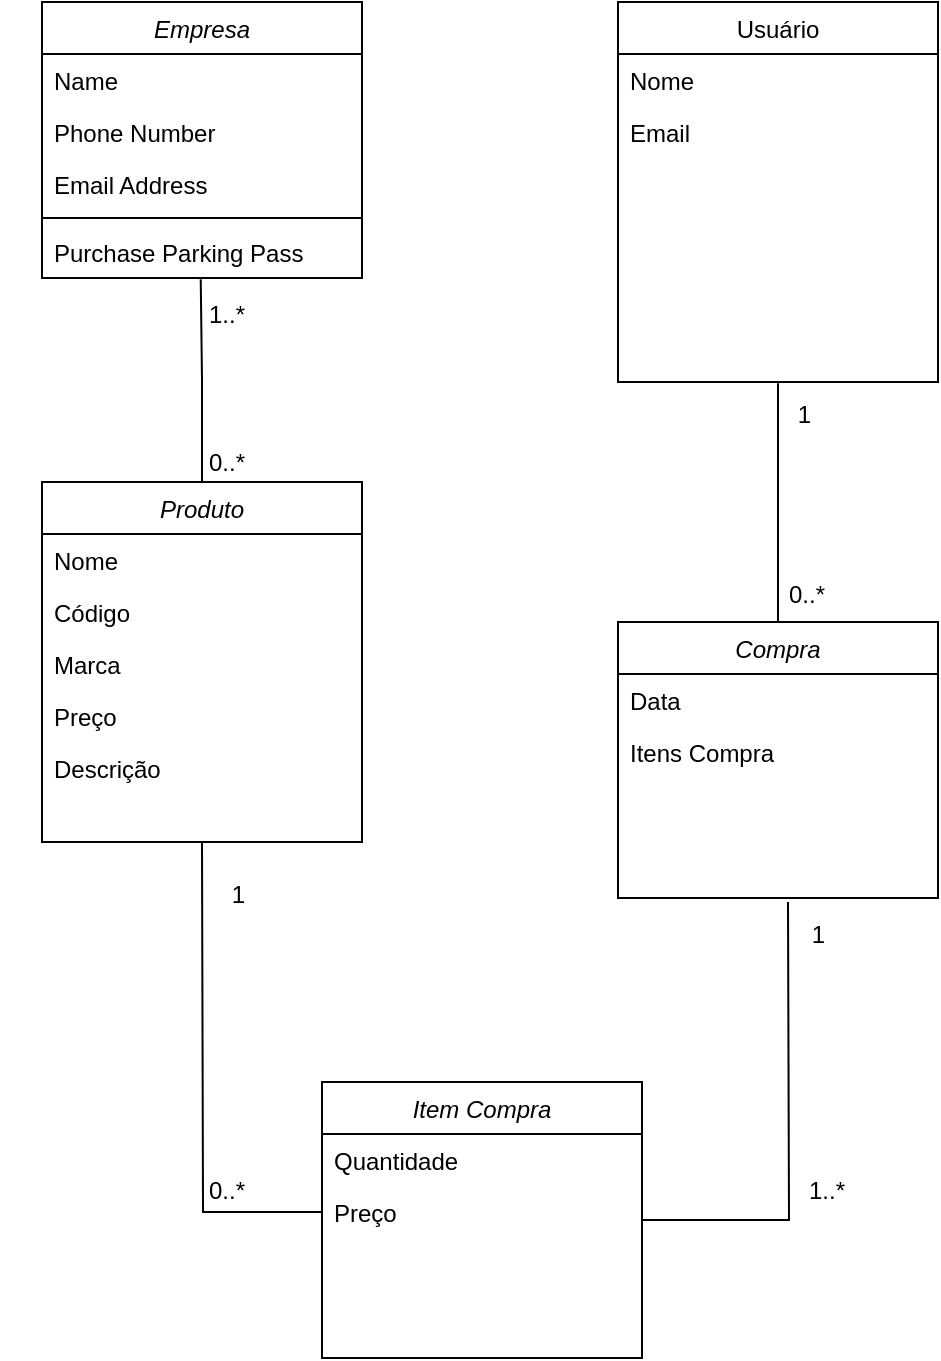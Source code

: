 <mxfile version="21.1.6" type="github">
  <diagram id="C5RBs43oDa-KdzZeNtuy" name="Page-1">
    <mxGraphModel dx="794" dy="462" grid="1" gridSize="10" guides="1" tooltips="1" connect="1" arrows="1" fold="1" page="1" pageScale="1" pageWidth="827" pageHeight="1169" math="0" shadow="0">
      <root>
        <mxCell id="WIyWlLk6GJQsqaUBKTNV-0" />
        <mxCell id="WIyWlLk6GJQsqaUBKTNV-1" parent="WIyWlLk6GJQsqaUBKTNV-0" />
        <mxCell id="zkfFHV4jXpPFQw0GAbJ--0" value="Empresa" style="swimlane;fontStyle=2;align=center;verticalAlign=top;childLayout=stackLayout;horizontal=1;startSize=26;horizontalStack=0;resizeParent=1;resizeLast=0;collapsible=1;marginBottom=0;rounded=0;shadow=0;strokeWidth=1;" parent="WIyWlLk6GJQsqaUBKTNV-1" vertex="1">
          <mxGeometry x="220" y="120" width="160" height="138" as="geometry">
            <mxRectangle x="230" y="140" width="160" height="26" as="alternateBounds" />
          </mxGeometry>
        </mxCell>
        <mxCell id="zkfFHV4jXpPFQw0GAbJ--1" value="Name" style="text;align=left;verticalAlign=top;spacingLeft=4;spacingRight=4;overflow=hidden;rotatable=0;points=[[0,0.5],[1,0.5]];portConstraint=eastwest;" parent="zkfFHV4jXpPFQw0GAbJ--0" vertex="1">
          <mxGeometry y="26" width="160" height="26" as="geometry" />
        </mxCell>
        <mxCell id="zkfFHV4jXpPFQw0GAbJ--2" value="Phone Number" style="text;align=left;verticalAlign=top;spacingLeft=4;spacingRight=4;overflow=hidden;rotatable=0;points=[[0,0.5],[1,0.5]];portConstraint=eastwest;rounded=0;shadow=0;html=0;" parent="zkfFHV4jXpPFQw0GAbJ--0" vertex="1">
          <mxGeometry y="52" width="160" height="26" as="geometry" />
        </mxCell>
        <mxCell id="zkfFHV4jXpPFQw0GAbJ--3" value="Email Address" style="text;align=left;verticalAlign=top;spacingLeft=4;spacingRight=4;overflow=hidden;rotatable=0;points=[[0,0.5],[1,0.5]];portConstraint=eastwest;rounded=0;shadow=0;html=0;" parent="zkfFHV4jXpPFQw0GAbJ--0" vertex="1">
          <mxGeometry y="78" width="160" height="26" as="geometry" />
        </mxCell>
        <mxCell id="zkfFHV4jXpPFQw0GAbJ--4" value="" style="line;html=1;strokeWidth=1;align=left;verticalAlign=middle;spacingTop=-1;spacingLeft=3;spacingRight=3;rotatable=0;labelPosition=right;points=[];portConstraint=eastwest;" parent="zkfFHV4jXpPFQw0GAbJ--0" vertex="1">
          <mxGeometry y="104" width="160" height="8" as="geometry" />
        </mxCell>
        <mxCell id="zkfFHV4jXpPFQw0GAbJ--5" value="Purchase Parking Pass" style="text;align=left;verticalAlign=top;spacingLeft=4;spacingRight=4;overflow=hidden;rotatable=0;points=[[0,0.5],[1,0.5]];portConstraint=eastwest;" parent="zkfFHV4jXpPFQw0GAbJ--0" vertex="1">
          <mxGeometry y="112" width="160" height="26" as="geometry" />
        </mxCell>
        <mxCell id="zkfFHV4jXpPFQw0GAbJ--17" value="Usuário" style="swimlane;fontStyle=0;align=center;verticalAlign=top;childLayout=stackLayout;horizontal=1;startSize=26;horizontalStack=0;resizeParent=1;resizeLast=0;collapsible=1;marginBottom=0;rounded=0;shadow=0;strokeWidth=1;" parent="WIyWlLk6GJQsqaUBKTNV-1" vertex="1">
          <mxGeometry x="508" y="120" width="160" height="190" as="geometry">
            <mxRectangle x="550" y="140" width="160" height="26" as="alternateBounds" />
          </mxGeometry>
        </mxCell>
        <mxCell id="zkfFHV4jXpPFQw0GAbJ--18" value="Nome" style="text;align=left;verticalAlign=top;spacingLeft=4;spacingRight=4;overflow=hidden;rotatable=0;points=[[0,0.5],[1,0.5]];portConstraint=eastwest;" parent="zkfFHV4jXpPFQw0GAbJ--17" vertex="1">
          <mxGeometry y="26" width="160" height="26" as="geometry" />
        </mxCell>
        <mxCell id="zkfFHV4jXpPFQw0GAbJ--19" value="Email" style="text;align=left;verticalAlign=top;spacingLeft=4;spacingRight=4;overflow=hidden;rotatable=0;points=[[0,0.5],[1,0.5]];portConstraint=eastwest;rounded=0;shadow=0;html=0;" parent="zkfFHV4jXpPFQw0GAbJ--17" vertex="1">
          <mxGeometry y="52" width="160" height="26" as="geometry" />
        </mxCell>
        <mxCell id="4qYAGSrjvDMNF78RCRcI-32" style="edgeStyle=orthogonalEdgeStyle;rounded=0;orthogonalLoop=1;jettySize=auto;html=1;exitX=0.5;exitY=0;exitDx=0;exitDy=0;entryX=0.496;entryY=1.026;entryDx=0;entryDy=0;entryPerimeter=0;endArrow=none;endFill=0;" edge="1" parent="WIyWlLk6GJQsqaUBKTNV-1" source="4qYAGSrjvDMNF78RCRcI-3" target="zkfFHV4jXpPFQw0GAbJ--5">
          <mxGeometry relative="1" as="geometry" />
        </mxCell>
        <mxCell id="4qYAGSrjvDMNF78RCRcI-3" value="Produto" style="swimlane;fontStyle=2;align=center;verticalAlign=top;childLayout=stackLayout;horizontal=1;startSize=26;horizontalStack=0;resizeParent=1;resizeLast=0;collapsible=1;marginBottom=0;rounded=0;shadow=0;strokeWidth=1;" vertex="1" parent="WIyWlLk6GJQsqaUBKTNV-1">
          <mxGeometry x="220" y="360" width="160" height="180" as="geometry">
            <mxRectangle x="230" y="140" width="160" height="26" as="alternateBounds" />
          </mxGeometry>
        </mxCell>
        <mxCell id="4qYAGSrjvDMNF78RCRcI-4" value="Nome" style="text;align=left;verticalAlign=top;spacingLeft=4;spacingRight=4;overflow=hidden;rotatable=0;points=[[0,0.5],[1,0.5]];portConstraint=eastwest;" vertex="1" parent="4qYAGSrjvDMNF78RCRcI-3">
          <mxGeometry y="26" width="160" height="26" as="geometry" />
        </mxCell>
        <mxCell id="4qYAGSrjvDMNF78RCRcI-6" value="Código" style="text;align=left;verticalAlign=top;spacingLeft=4;spacingRight=4;overflow=hidden;rotatable=0;points=[[0,0.5],[1,0.5]];portConstraint=eastwest;rounded=0;shadow=0;html=0;" vertex="1" parent="4qYAGSrjvDMNF78RCRcI-3">
          <mxGeometry y="52" width="160" height="26" as="geometry" />
        </mxCell>
        <mxCell id="4qYAGSrjvDMNF78RCRcI-5" value="Marca" style="text;align=left;verticalAlign=top;spacingLeft=4;spacingRight=4;overflow=hidden;rotatable=0;points=[[0,0.5],[1,0.5]];portConstraint=eastwest;rounded=0;shadow=0;html=0;" vertex="1" parent="4qYAGSrjvDMNF78RCRcI-3">
          <mxGeometry y="78" width="160" height="26" as="geometry" />
        </mxCell>
        <mxCell id="4qYAGSrjvDMNF78RCRcI-40" value="Preço" style="text;align=left;verticalAlign=top;spacingLeft=4;spacingRight=4;overflow=hidden;rotatable=0;points=[[0,0.5],[1,0.5]];portConstraint=eastwest;rounded=0;shadow=0;html=0;" vertex="1" parent="4qYAGSrjvDMNF78RCRcI-3">
          <mxGeometry y="104" width="160" height="26" as="geometry" />
        </mxCell>
        <mxCell id="4qYAGSrjvDMNF78RCRcI-41" value="Descrição" style="text;align=left;verticalAlign=top;spacingLeft=4;spacingRight=4;overflow=hidden;rotatable=0;points=[[0,0.5],[1,0.5]];portConstraint=eastwest;rounded=0;shadow=0;html=0;" vertex="1" parent="4qYAGSrjvDMNF78RCRcI-3">
          <mxGeometry y="130" width="160" height="26" as="geometry" />
        </mxCell>
        <mxCell id="4qYAGSrjvDMNF78RCRcI-15" style="rounded=0;orthogonalLoop=1;jettySize=auto;html=1;exitX=0.5;exitY=0;exitDx=0;exitDy=0;entryX=0.5;entryY=1.026;entryDx=0;entryDy=0;entryPerimeter=0;strokeColor=default;endArrow=none;endFill=0;startArrow=none;startFill=0;labelPosition=right;verticalLabelPosition=top;align=left;verticalAlign=bottom;" edge="1" parent="WIyWlLk6GJQsqaUBKTNV-1" source="4qYAGSrjvDMNF78RCRcI-9">
          <mxGeometry relative="1" as="geometry">
            <mxPoint x="588" y="310.676" as="targetPoint" />
          </mxGeometry>
        </mxCell>
        <mxCell id="4qYAGSrjvDMNF78RCRcI-9" value="Compra" style="swimlane;fontStyle=2;align=center;verticalAlign=top;childLayout=stackLayout;horizontal=1;startSize=26;horizontalStack=0;resizeParent=1;resizeLast=0;collapsible=1;marginBottom=0;rounded=0;shadow=0;strokeWidth=1;" vertex="1" parent="WIyWlLk6GJQsqaUBKTNV-1">
          <mxGeometry x="508" y="430" width="160" height="138" as="geometry">
            <mxRectangle x="230" y="140" width="160" height="26" as="alternateBounds" />
          </mxGeometry>
        </mxCell>
        <mxCell id="4qYAGSrjvDMNF78RCRcI-10" value="Data" style="text;align=left;verticalAlign=top;spacingLeft=4;spacingRight=4;overflow=hidden;rotatable=0;points=[[0,0.5],[1,0.5]];portConstraint=eastwest;" vertex="1" parent="4qYAGSrjvDMNF78RCRcI-9">
          <mxGeometry y="26" width="160" height="26" as="geometry" />
        </mxCell>
        <mxCell id="4qYAGSrjvDMNF78RCRcI-11" value="Itens Compra" style="text;align=left;verticalAlign=top;spacingLeft=4;spacingRight=4;overflow=hidden;rotatable=0;points=[[0,0.5],[1,0.5]];portConstraint=eastwest;rounded=0;shadow=0;html=0;" vertex="1" parent="4qYAGSrjvDMNF78RCRcI-9">
          <mxGeometry y="52" width="160" height="26" as="geometry" />
        </mxCell>
        <mxCell id="4qYAGSrjvDMNF78RCRcI-16" value="1" style="resizable=0;align=right;verticalAlign=bottom;labelBackgroundColor=none;fontSize=12;" connectable="0" vertex="1" parent="WIyWlLk6GJQsqaUBKTNV-1">
          <mxGeometry x="483" y="180" as="geometry">
            <mxPoint x="123" y="155" as="offset" />
          </mxGeometry>
        </mxCell>
        <mxCell id="4qYAGSrjvDMNF78RCRcI-25" style="edgeStyle=orthogonalEdgeStyle;rounded=0;orthogonalLoop=1;jettySize=auto;html=1;exitX=1;exitY=0.5;exitDx=0;exitDy=0;endArrow=none;endFill=0;" edge="1" parent="WIyWlLk6GJQsqaUBKTNV-1" source="4qYAGSrjvDMNF78RCRcI-17">
          <mxGeometry relative="1" as="geometry">
            <mxPoint x="593" y="570" as="targetPoint" />
          </mxGeometry>
        </mxCell>
        <mxCell id="4qYAGSrjvDMNF78RCRcI-17" value="Item Compra" style="swimlane;fontStyle=2;align=center;verticalAlign=top;childLayout=stackLayout;horizontal=1;startSize=26;horizontalStack=0;resizeParent=1;resizeLast=0;collapsible=1;marginBottom=0;rounded=0;shadow=0;strokeWidth=1;" vertex="1" parent="WIyWlLk6GJQsqaUBKTNV-1">
          <mxGeometry x="360" y="660" width="160" height="138" as="geometry">
            <mxRectangle x="230" y="140" width="160" height="26" as="alternateBounds" />
          </mxGeometry>
        </mxCell>
        <mxCell id="4qYAGSrjvDMNF78RCRcI-18" value="Quantidade" style="text;align=left;verticalAlign=top;spacingLeft=4;spacingRight=4;overflow=hidden;rotatable=0;points=[[0,0.5],[1,0.5]];portConstraint=eastwest;" vertex="1" parent="4qYAGSrjvDMNF78RCRcI-17">
          <mxGeometry y="26" width="160" height="26" as="geometry" />
        </mxCell>
        <mxCell id="4qYAGSrjvDMNF78RCRcI-19" value="Preço" style="text;align=left;verticalAlign=top;spacingLeft=4;spacingRight=4;overflow=hidden;rotatable=0;points=[[0,0.5],[1,0.5]];portConstraint=eastwest;rounded=0;shadow=0;html=0;" vertex="1" parent="4qYAGSrjvDMNF78RCRcI-17">
          <mxGeometry y="52" width="160" height="26" as="geometry" />
        </mxCell>
        <mxCell id="4qYAGSrjvDMNF78RCRcI-26" value="1..*" style="resizable=0;align=right;verticalAlign=bottom;labelBackgroundColor=none;fontSize=12;" connectable="0" vertex="1" parent="WIyWlLk6GJQsqaUBKTNV-1">
          <mxGeometry x="500" y="568" as="geometry">
            <mxPoint x="123" y="155" as="offset" />
          </mxGeometry>
        </mxCell>
        <mxCell id="4qYAGSrjvDMNF78RCRcI-28" style="edgeStyle=orthogonalEdgeStyle;rounded=0;orthogonalLoop=1;jettySize=auto;html=1;exitX=0;exitY=0.5;exitDx=0;exitDy=0;endArrow=none;endFill=0;" edge="1" parent="WIyWlLk6GJQsqaUBKTNV-1" source="4qYAGSrjvDMNF78RCRcI-19">
          <mxGeometry relative="1" as="geometry">
            <mxPoint x="300" y="540" as="targetPoint" />
          </mxGeometry>
        </mxCell>
        <mxCell id="4qYAGSrjvDMNF78RCRcI-31" value="1" style="resizable=0;align=right;verticalAlign=bottom;labelBackgroundColor=none;fontSize=12;" connectable="0" vertex="1" parent="WIyWlLk6GJQsqaUBKTNV-1">
          <mxGeometry x="200" y="420" as="geometry">
            <mxPoint x="123" y="155" as="offset" />
          </mxGeometry>
        </mxCell>
        <mxCell id="4qYAGSrjvDMNF78RCRcI-33" value="1..*" style="resizable=0;align=right;verticalAlign=bottom;labelBackgroundColor=none;fontSize=12;" connectable="0" vertex="1" parent="WIyWlLk6GJQsqaUBKTNV-1">
          <mxGeometry x="200" y="130" as="geometry">
            <mxPoint x="123" y="155" as="offset" />
          </mxGeometry>
        </mxCell>
        <mxCell id="4qYAGSrjvDMNF78RCRcI-34" value="0..*" style="resizable=0;align=right;verticalAlign=bottom;labelBackgroundColor=none;fontSize=12;" connectable="0" vertex="1" parent="WIyWlLk6GJQsqaUBKTNV-1">
          <mxGeometry x="200" y="204" as="geometry">
            <mxPoint x="123" y="155" as="offset" />
          </mxGeometry>
        </mxCell>
        <mxCell id="4qYAGSrjvDMNF78RCRcI-35" value="0..*" style="resizable=0;align=right;verticalAlign=bottom;labelBackgroundColor=none;fontSize=12;" connectable="0" vertex="1" parent="WIyWlLk6GJQsqaUBKTNV-1">
          <mxGeometry x="490" y="270" as="geometry">
            <mxPoint x="123" y="155" as="offset" />
          </mxGeometry>
        </mxCell>
        <mxCell id="4qYAGSrjvDMNF78RCRcI-36" value="0..*" style="resizable=0;align=right;verticalAlign=bottom;labelBackgroundColor=none;fontSize=12;" connectable="0" vertex="1" parent="WIyWlLk6GJQsqaUBKTNV-1">
          <mxGeometry x="200" y="568" as="geometry">
            <mxPoint x="123" y="155" as="offset" />
          </mxGeometry>
        </mxCell>
        <mxCell id="4qYAGSrjvDMNF78RCRcI-37" value="1" style="resizable=0;align=right;verticalAlign=bottom;labelBackgroundColor=none;fontSize=12;" connectable="0" vertex="1" parent="WIyWlLk6GJQsqaUBKTNV-1">
          <mxGeometry x="490" y="440" as="geometry">
            <mxPoint x="123" y="155" as="offset" />
          </mxGeometry>
        </mxCell>
      </root>
    </mxGraphModel>
  </diagram>
</mxfile>
